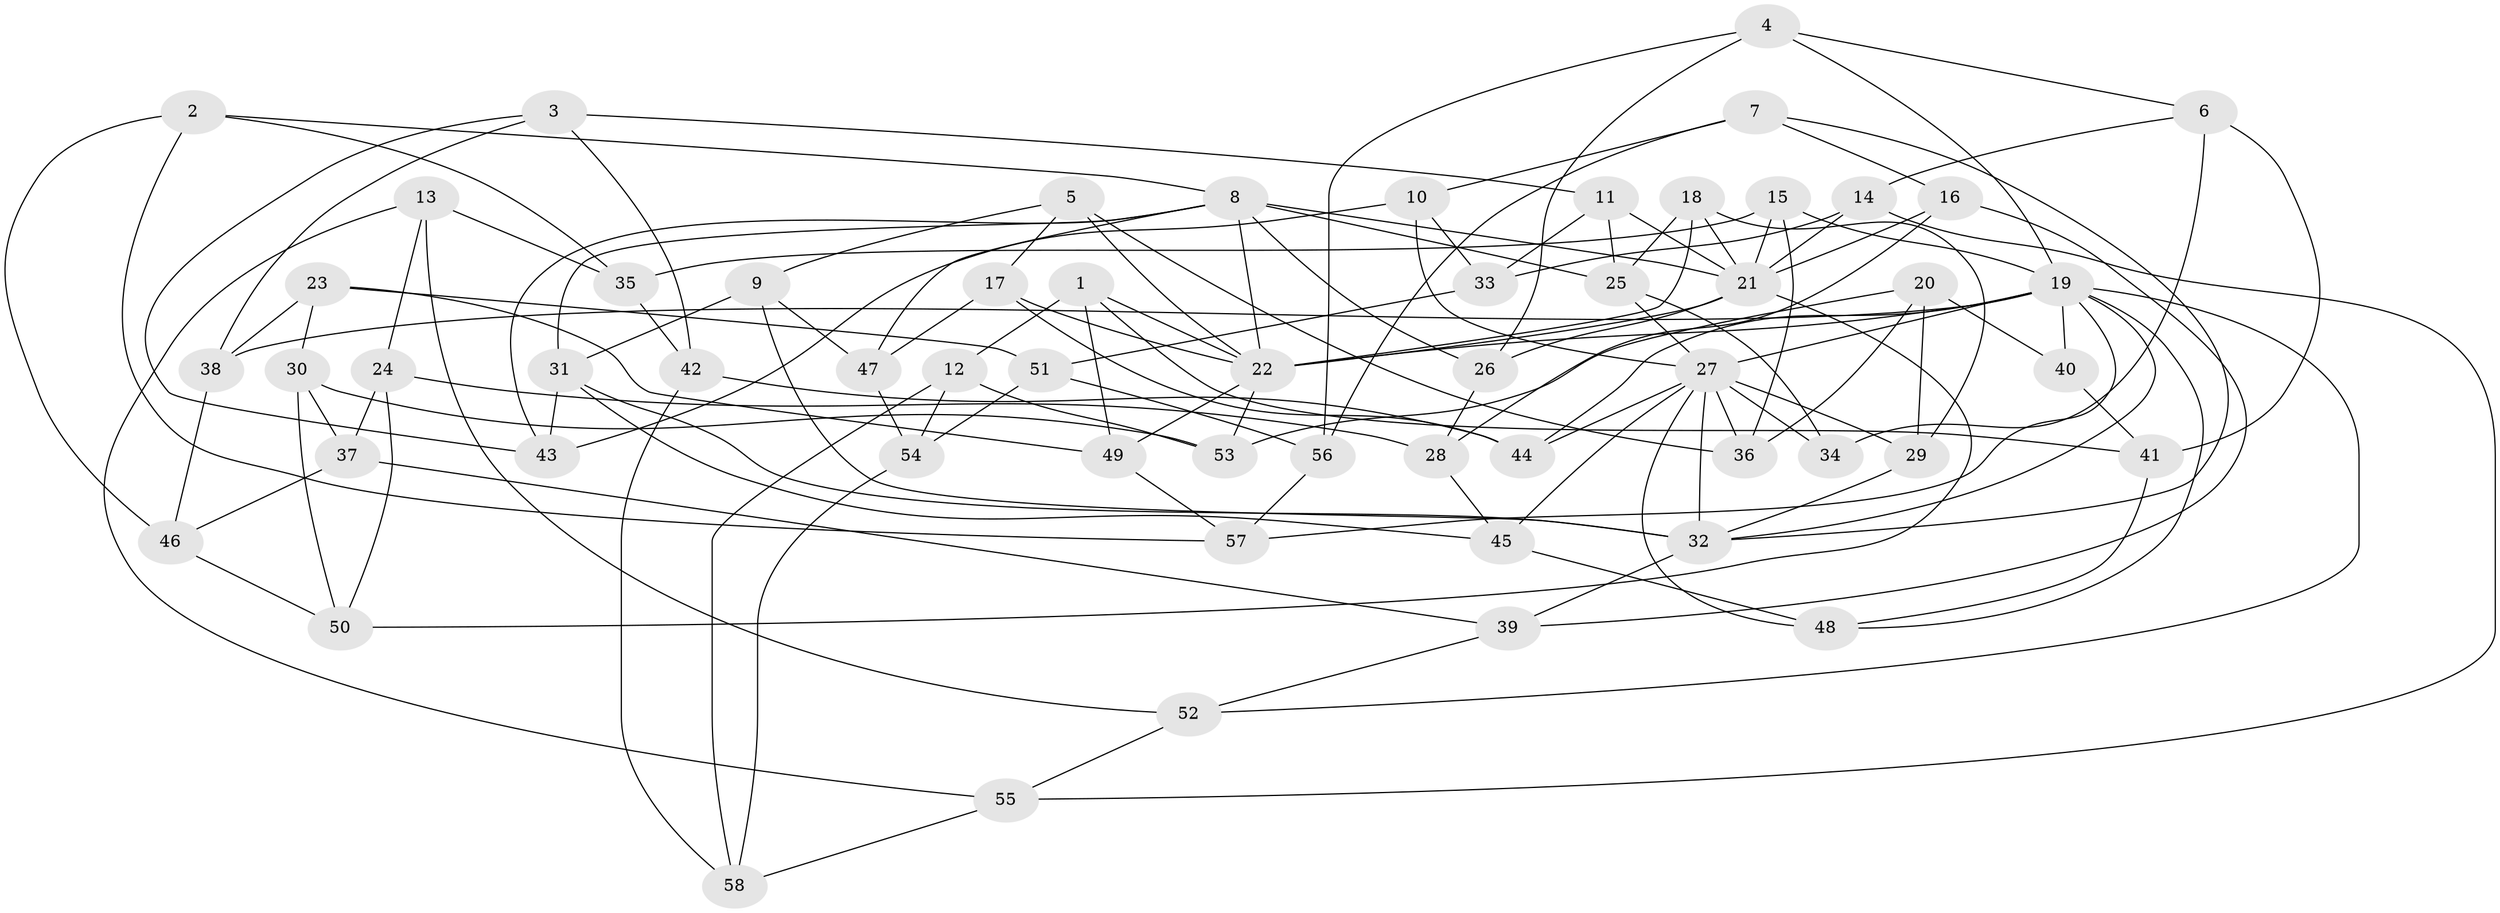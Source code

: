 // original degree distribution, {4: 1.0}
// Generated by graph-tools (version 1.1) at 2025/53/03/04/25 22:53:33]
// undirected, 58 vertices, 131 edges
graph export_dot {
  node [color=gray90,style=filled];
  1;
  2;
  3;
  4;
  5;
  6;
  7;
  8;
  9;
  10;
  11;
  12;
  13;
  14;
  15;
  16;
  17;
  18;
  19;
  20;
  21;
  22;
  23;
  24;
  25;
  26;
  27;
  28;
  29;
  30;
  31;
  32;
  33;
  34;
  35;
  36;
  37;
  38;
  39;
  40;
  41;
  42;
  43;
  44;
  45;
  46;
  47;
  48;
  49;
  50;
  51;
  52;
  53;
  54;
  55;
  56;
  57;
  58;
  1 -- 12 [weight=1.0];
  1 -- 22 [weight=1.0];
  1 -- 41 [weight=1.0];
  1 -- 49 [weight=1.0];
  2 -- 8 [weight=1.0];
  2 -- 35 [weight=1.0];
  2 -- 46 [weight=1.0];
  2 -- 57 [weight=1.0];
  3 -- 11 [weight=1.0];
  3 -- 38 [weight=1.0];
  3 -- 42 [weight=1.0];
  3 -- 43 [weight=1.0];
  4 -- 6 [weight=1.0];
  4 -- 19 [weight=1.0];
  4 -- 26 [weight=1.0];
  4 -- 56 [weight=1.0];
  5 -- 9 [weight=1.0];
  5 -- 17 [weight=1.0];
  5 -- 22 [weight=1.0];
  5 -- 36 [weight=1.0];
  6 -- 14 [weight=1.0];
  6 -- 34 [weight=1.0];
  6 -- 41 [weight=1.0];
  7 -- 10 [weight=1.0];
  7 -- 16 [weight=1.0];
  7 -- 32 [weight=1.0];
  7 -- 56 [weight=1.0];
  8 -- 21 [weight=1.0];
  8 -- 22 [weight=1.0];
  8 -- 25 [weight=1.0];
  8 -- 26 [weight=1.0];
  8 -- 31 [weight=1.0];
  8 -- 43 [weight=1.0];
  8 -- 47 [weight=1.0];
  9 -- 31 [weight=1.0];
  9 -- 32 [weight=1.0];
  9 -- 47 [weight=1.0];
  10 -- 27 [weight=1.0];
  10 -- 33 [weight=1.0];
  10 -- 43 [weight=1.0];
  11 -- 21 [weight=1.0];
  11 -- 25 [weight=1.0];
  11 -- 33 [weight=1.0];
  12 -- 53 [weight=1.0];
  12 -- 54 [weight=1.0];
  12 -- 58 [weight=1.0];
  13 -- 24 [weight=1.0];
  13 -- 35 [weight=1.0];
  13 -- 52 [weight=1.0];
  13 -- 55 [weight=1.0];
  14 -- 21 [weight=1.0];
  14 -- 33 [weight=1.0];
  14 -- 55 [weight=1.0];
  15 -- 19 [weight=1.0];
  15 -- 21 [weight=1.0];
  15 -- 35 [weight=1.0];
  15 -- 36 [weight=1.0];
  16 -- 21 [weight=1.0];
  16 -- 28 [weight=1.0];
  16 -- 39 [weight=1.0];
  17 -- 22 [weight=1.0];
  17 -- 44 [weight=1.0];
  17 -- 47 [weight=1.0];
  18 -- 21 [weight=1.0];
  18 -- 22 [weight=1.0];
  18 -- 25 [weight=1.0];
  18 -- 29 [weight=1.0];
  19 -- 22 [weight=1.0];
  19 -- 27 [weight=1.0];
  19 -- 32 [weight=1.0];
  19 -- 38 [weight=1.0];
  19 -- 40 [weight=2.0];
  19 -- 44 [weight=1.0];
  19 -- 48 [weight=1.0];
  19 -- 52 [weight=1.0];
  19 -- 57 [weight=1.0];
  20 -- 29 [weight=1.0];
  20 -- 36 [weight=1.0];
  20 -- 40 [weight=1.0];
  20 -- 53 [weight=1.0];
  21 -- 22 [weight=2.0];
  21 -- 26 [weight=1.0];
  21 -- 50 [weight=1.0];
  22 -- 49 [weight=1.0];
  22 -- 53 [weight=1.0];
  23 -- 30 [weight=1.0];
  23 -- 38 [weight=1.0];
  23 -- 49 [weight=1.0];
  23 -- 51 [weight=1.0];
  24 -- 28 [weight=1.0];
  24 -- 37 [weight=1.0];
  24 -- 50 [weight=1.0];
  25 -- 27 [weight=2.0];
  25 -- 34 [weight=1.0];
  26 -- 28 [weight=1.0];
  27 -- 29 [weight=1.0];
  27 -- 32 [weight=1.0];
  27 -- 34 [weight=2.0];
  27 -- 36 [weight=1.0];
  27 -- 44 [weight=1.0];
  27 -- 45 [weight=1.0];
  27 -- 48 [weight=1.0];
  28 -- 45 [weight=1.0];
  29 -- 32 [weight=1.0];
  30 -- 37 [weight=1.0];
  30 -- 50 [weight=1.0];
  30 -- 53 [weight=1.0];
  31 -- 32 [weight=2.0];
  31 -- 43 [weight=1.0];
  31 -- 45 [weight=1.0];
  32 -- 39 [weight=1.0];
  33 -- 51 [weight=1.0];
  35 -- 42 [weight=1.0];
  37 -- 39 [weight=1.0];
  37 -- 46 [weight=1.0];
  38 -- 46 [weight=1.0];
  39 -- 52 [weight=1.0];
  40 -- 41 [weight=1.0];
  41 -- 48 [weight=1.0];
  42 -- 44 [weight=1.0];
  42 -- 58 [weight=1.0];
  45 -- 48 [weight=1.0];
  46 -- 50 [weight=1.0];
  47 -- 54 [weight=1.0];
  49 -- 57 [weight=1.0];
  51 -- 54 [weight=1.0];
  51 -- 56 [weight=1.0];
  52 -- 55 [weight=1.0];
  54 -- 58 [weight=1.0];
  55 -- 58 [weight=1.0];
  56 -- 57 [weight=1.0];
}
